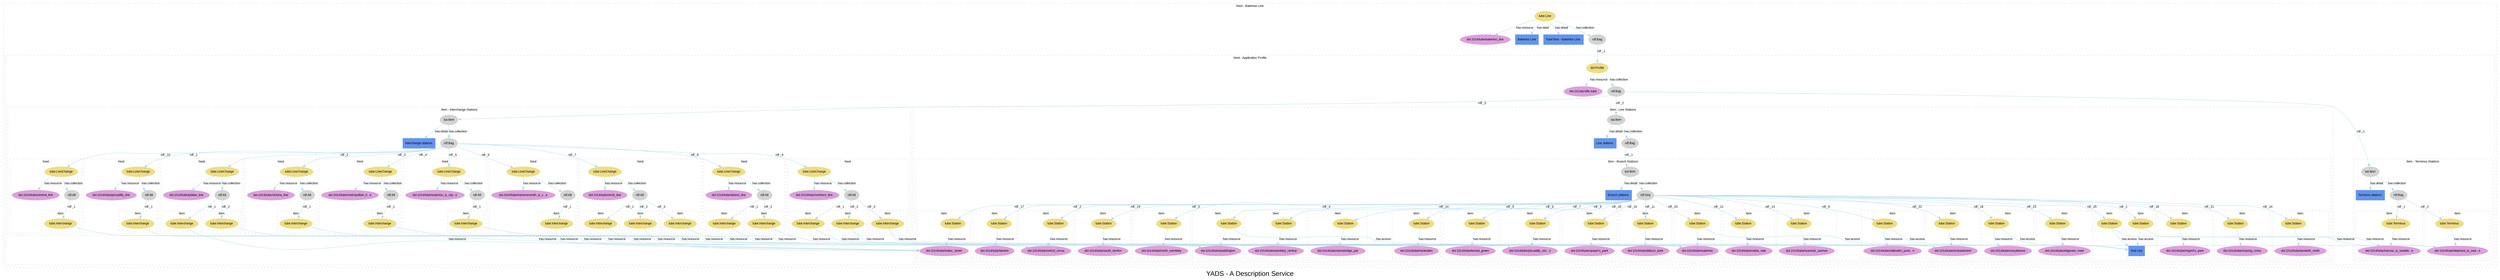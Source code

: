 
digraph yads { 



graph [

  fontname=arial, fontsize=24

  label="YADS - A Description Service"

];

node [

  fontname=arial, fontsize=11, fontcolor=black,

  style=filled, color=cornflowerblue,

];

edge [

  fontname=arial, fontsize=11, fontcolor=black,

  style=filled, color=lightblue,

];

rankdir=TB;



subgraph cluster_1 {



  style=dashed; color=lightgrey;

  fontname=arial; fontsize=11;

  fontcolor="black"; label="Nest - Bakerloo Line";



  ":_1" [label="tube:Line", color=lightgoldenrod];

  ":_1" -> "doi:1014/tube/bakerloo_line" [label="has:resource", URL="http://www2.elsevier.co.uk/~tony/1014/yads-schema-2002-04-03#resource"];



  ":_1" -> "node_2" [label="has:label", URL="http://www2.elsevier.co.uk/~tony/1014/yads-schema-2002-04-03#label"];

  ":_1" -> "node_3" [label="has:detail", URL="http://www2.elsevier.co.uk/~tony/1014/yads-schema-2002-04-03#detail"];

  ":_1" -> ":_2" [label="has:collection", URL="http://www2.elsevier.co.uk/~tony/1014/yads-schema-2002-04-03#collection"];

  ":_2" [label="rdf:Bag", color=lightgrey];

  "doi:1014/tube/bakerloo_line" [color=plum, URL="http://dx.doi.org/1014/tube/bakerloo_line"];

  "node_2" [shape=box, label="Bakerloo Line"];

  "node_3" [shape=box, label="TubeTime - Bakerloo Line."];

  ":_2" [label="rdf:Bag", color=lightgrey, URL="http://www.w3.org/1999/02/22-rdf-syntax-ns#Bag"];

  ":_2" -> ":_3" [label="rdf:_1", URL="http://www.w3.org/1999/02/22-rdf-syntax-ns#_1"];

":_3" [label="isa:Nest"]



subgraph cluster_3 {



  style=dashed; color=lightgrey;

  fontname=arial; fontsize=11;

  fontcolor="black"; label="Nest - Application Profile";



  ":_3" [label="doi:Profile", color=lightgoldenrod];

  ":_3" -> "doi:1014/profile.tube" [label="has:resource", URL="http://www2.elsevier.co.uk/~tony/1014/yads-schema-2002-04-03#resource"];



  ":_3" -> ":_4" [label="has:collection", URL="http://www2.elsevier.co.uk/~tony/1014/yads-schema-2002-04-03#collection"];

  ":_4" [label="rdf:Bag", color=lightgrey];

  "doi:1014/profile.tube" [color=plum, URL="http://dx.doi.org/1014/profile.tube"];

  ":_4" [label="rdf:Bag", color=lightgrey, URL="http://www.w3.org/1999/02/22-rdf-syntax-ns#Bag"];

  ":_4" -> ":_5" [label="rdf:_1", URL="http://www.w3.org/1999/02/22-rdf-syntax-ns#_1"];

":_5" [label="isa:Item"]

  ":_4" -> ":_9" [label="rdf:_2", URL="http://www.w3.org/1999/02/22-rdf-syntax-ns#_2"];

":_9" [label="isa:Item"]

  ":_4" -> ":_38" [label="rdf:_3", URL="http://www.w3.org/1999/02/22-rdf-syntax-ns#_3"];

":_38" [label="isa:Item"]



subgraph cluster_5 {



  style=dashed; color=lightgrey;

  fontname=arial; fontsize=11;

  fontcolor="black"; label="Item - Terminus Stations";



  ":_5" [label="isa:Item", color=lightgrey, URL="http://www2.elsevier.co.uk/~tony/1014/yads-schema-2002-04-03#Item"];

  ":_5" -> "node_5" [label="has:detail", URL="http://www2.elsevier.co.uk/~tony/1014/yads-schema-2002-04-03#detail"];

  ":_5" -> ":_6" [label="has:collection", URL="http://www2.elsevier.co.uk/~tony/1014/yads-schema-2002-04-03#collection"];

  ":_6" [label="rdf:Bag", color=lightgrey];
  "node_5" [shape=box, label="Terminus stations."];

  ":_6" [label="rdf:Bag", color=lightgrey, URL="http://www.w3.org/1999/02/22-rdf-syntax-ns#Bag"];

  ":_6" -> ":_7" [label="rdf:_1", URL="http://www.w3.org/1999/02/22-rdf-syntax-ns#_1"];

":_7" [label="isa:Item"]

  ":_6" -> ":_8" [label="rdf:_2", URL="http://www.w3.org/1999/02/22-rdf-syntax-ns#_2"];

":_8" [label="isa:Item"]



subgraph cluster_7 {



  style=dashed; color=lightgrey;

  fontname=arial; fontsize=11;

  fontcolor="black"; label="Item";



  ":_7" [label="tube:Terminus", color=lightgoldenrod];

  ":_7" -> "doi:1014/tube/harrow_&amp;_wealds...e" [label="has:resource", URL="http://www2.elsevier.co.uk/~tony/1014/yads-schema-2002-04-03#resource"];



  "doi:1014/tube/harrow_&amp;_wealds...e" [color=plum, URL="http://dx.doi.org/1014/tube/harrow_&amp;_wealdstone"];

}



subgraph cluster_8 {



  style=dashed; color=lightgrey;

  fontname=arial; fontsize=11;

  fontcolor="black"; label="Item";



  ":_8" [label="tube:Terminus", color=lightgoldenrod];

  ":_8" -> "doi:1014/tube/elephant_&amp;_cast...e" [label="has:resource", URL="http://www2.elsevier.co.uk/~tony/1014/yads-schema-2002-04-03#resource"];



  "doi:1014/tube/elephant_&amp;_cast...e" [color=plum, URL="http://dx.doi.org/1014/tube/elephant_&amp;_castle"];

}



}



subgraph cluster_9 {



  style=dashed; color=lightgrey;

  fontname=arial; fontsize=11;

  fontcolor="black"; label="Item - Line Stations";



  ":_9" [label="isa:Item", color=lightgrey, URL="http://www2.elsevier.co.uk/~tony/1014/yads-schema-2002-04-03#Item"];

  ":_9" -> "node_8" [label="has:detail", URL="http://www2.elsevier.co.uk/~tony/1014/yads-schema-2002-04-03#detail"];

  ":_9" -> ":_10" [label="has:collection", URL="http://www2.elsevier.co.uk/~tony/1014/yads-schema-2002-04-03#collection"];

  ":_10" [label="rdf:Bag", color=lightgrey];

  "node_8" [shape=box, label="Line stations."];

  ":_10" [label="rdf:Bag", color=lightgrey, URL="http://www.w3.org/1999/02/22-rdf-syntax-ns#Bag"];

  ":_10" -> ":_11" [label="rdf:_1", URL="http://www.w3.org/1999/02/22-rdf-syntax-ns#_1"];

":_11" [label="isa:Item"]



subgraph cluster_11 {



  style=dashed; color=lightgrey;

  fontname=arial; fontsize=11;

  fontcolor="black"; label="Item - Branch Stations";



  ":_11" [label="isa:Item", color=lightgrey, URL="http://www2.elsevier.co.uk/~tony/1014/yads-schema-2002-04-03#Item"];

  ":_11" -> "node_9" [label="has:detail", URL="http://www2.elsevier.co.uk/~tony/1014/yads-schema-2002-04-03#detail"];

  ":_11" -> ":_12" [label="has:collection", URL="http://www2.elsevier.co.uk/~tony/1014/yads-schema-2002-04-03#collection"];

  ":_12" [label="rdf:Seq", color=lightgrey];

  "node_9" [shape=box, label="Branch stations."];

  ":_12" [label="rdf:Seq", color=lightgrey, URL="http://www.w3.org/1999/02/22-rdf-syntax-ns#Seq"];

  ":_12" -> ":_13" [label="rdf:_1", URL="http://www.w3.org/1999/02/22-rdf-syntax-ns#_1"];

":_13" [label="isa:Item"]

  ":_12" -> ":_14" [label="rdf:_2", URL="http://www.w3.org/1999/02/22-rdf-syntax-ns#_2"];

":_14" [label="isa:Item"]

  ":_12" -> ":_15" [label="rdf:_3", URL="http://www.w3.org/1999/02/22-rdf-syntax-ns#_3"];

":_15" [label="isa:Item"]

  ":_12" -> ":_16" [label="rdf:_4", URL="http://www.w3.org/1999/02/22-rdf-syntax-ns#_4"];

":_16" [label="isa:Item"]

  ":_12" -> ":_17" [label="rdf:_5", URL="http://www.w3.org/1999/02/22-rdf-syntax-ns#_5"];

":_17" [label="isa:Item"]

  ":_12" -> ":_18" [label="rdf:_6", URL="http://www.w3.org/1999/02/22-rdf-syntax-ns#_6"];

":_18" [label="isa:Item"]

  ":_12" -> ":_19" [label="rdf:_7", URL="http://www.w3.org/1999/02/22-rdf-syntax-ns#_7"];

":_19" [label="isa:Item"]

  ":_12" -> ":_20" [label="rdf:_8", URL="http://www.w3.org/1999/02/22-rdf-syntax-ns#_8"];

":_20" [label="isa:Item"]

  ":_12" -> ":_21" [label="rdf:_9", URL="http://www.w3.org/1999/02/22-rdf-syntax-ns#_9"];

":_21" [label="isa:Item"]

  ":_12" -> ":_22" [label="rdf:_10", URL="http://www.w3.org/1999/02/22-rdf-syntax-ns#_10"];

":_22" [label="isa:Item"]

  ":_12" -> ":_23" [label="rdf:_11", URL="http://www.w3.org/1999/02/22-rdf-syntax-ns#_11"];

":_23" [label="isa:Item"]

  ":_12" -> ":_24" [label="rdf:_12", URL="http://www.w3.org/1999/02/22-rdf-syntax-ns#_12"];

":_24" [label="isa:Item"]

  ":_12" -> ":_25" [label="rdf:_13", URL="http://www.w3.org/1999/02/22-rdf-syntax-ns#_13"];

":_25" [label="isa:Item"]

  ":_12" -> ":_26" [label="rdf:_14", URL="http://www.w3.org/1999/02/22-rdf-syntax-ns#_14"];

":_26" [label="isa:Item"]

  ":_12" -> ":_27" [label="rdf:_15", URL="http://www.w3.org/1999/02/22-rdf-syntax-ns#_15"];

":_27" [label="isa:Item"]

  ":_12" -> ":_28" [label="rdf:_16", URL="http://www.w3.org/1999/02/22-rdf-syntax-ns#_16"];

":_28" [label="isa:Item"]

  ":_12" -> ":_29" [label="rdf:_17", URL="http://www.w3.org/1999/02/22-rdf-syntax-ns#_17"];

":_29" [label="isa:Item"]

  ":_12" -> ":_30" [label="rdf:_18", URL="http://www.w3.org/1999/02/22-rdf-syntax-ns#_18"];

":_30" [label="isa:Item"]

  ":_12" -> ":_31" [label="rdf:_19", URL="http://www.w3.org/1999/02/22-rdf-syntax-ns#_19"];

":_31" [label="isa:Item"]

  ":_12" -> ":_32" [label="rdf:_20", URL="http://www.w3.org/1999/02/22-rdf-syntax-ns#_20"];

":_32" [label="isa:Item"]

  ":_12" -> ":_33" [label="rdf:_21", URL="http://www.w3.org/1999/02/22-rdf-syntax-ns#_21"];

":_33" [label="isa:Item"]

  ":_12" -> ":_34" [label="rdf:_22", URL="http://www.w3.org/1999/02/22-rdf-syntax-ns#_22"];

":_34" [label="isa:Item"]

  ":_12" -> ":_35" [label="rdf:_23", URL="http://www.w3.org/1999/02/22-rdf-syntax-ns#_23"];

":_35" [label="isa:Item"]

  ":_12" -> ":_36" [label="rdf:_24", URL="http://www.w3.org/1999/02/22-rdf-syntax-ns#_24"];

":_36" [label="isa:Item"]

  ":_12" -> ":_37" [label="rdf:_25", URL="http://www.w3.org/1999/02/22-rdf-syntax-ns#_25"];

":_37" [label="isa:Item"]



subgraph cluster_13 {



  style=dashed; color=lightgrey;

  fontname=arial; fontsize=11;

  fontcolor="black"; label="Item";



  ":_13" [label="tube:Station", color=lightgoldenrod];

  ":_13" -> "doi:1014/tube/harrow_&amp;_wealds...e" [label="has:resource", URL="http://www2.elsevier.co.uk/~tony/1014/yads-schema-2002-04-03#resource"];



  ":_13" -> "node_111926293740" [label="has:access", URL="http://www2.elsevier.co.uk/~tony/1014/yads-schema-2002-04-03#access"];

  "doi:1014/tube/harrow_&amp;_wealds...e" [color=plum, URL="http://dx.doi.org/1014/tube/harrow_&amp;_wealdstone"];

  "node_111926293740" [shape=box, label="Rail Link"];

}



subgraph cluster_14 {



  style=dashed; color=lightgrey;

  fontname=arial; fontsize=11;

  fontcolor="black"; label="Item";



  ":_14" [label="tube:Station", color=lightgoldenrod];

  ":_14" -> "doi:1014/tube/kenton" [label="has:resource", URL="http://www2.elsevier.co.uk/~tony/1014/yads-schema-2002-04-03#resource"];



  "doi:1014/tube/kenton" [color=plum, URL="http://dx.doi.org/1014/tube/kenton"];

}



subgraph cluster_15 {



  style=dashed; color=lightgrey;

  fontname=arial; fontsize=11;

  fontcolor="black"; label="Item";



  ":_15" [label="tube:Station", color=lightgoldenrod];

  ":_15" -> "doi:1014/tube/south_kenton" [label="has:resource", URL="http://www2.elsevier.co.uk/~tony/1014/yads-schema-2002-04-03#resource"];



  "doi:1014/tube/south_kenton" [color=plum, URL="http://dx.doi.org/1014/tube/south_kenton"];

}



subgraph cluster_16 {



  style=dashed; color=lightgrey;

  fontname=arial; fontsize=11;

  fontcolor="black"; label="Item";



  ":_16" [label="tube:Station", color=lightgoldenrod];

  ":_16" -> "doi:1014/tube/north_wembley" [label="has:resource", URL="http://www2.elsevier.co.uk/~tony/1014/yads-schema-2002-04-03#resource"];



  "doi:1014/tube/north_wembley" [color=plum, URL="http://dx.doi.org/1014/tube/north_wembley"];

}



subgraph cluster_17 {



  style=dashed; color=lightgrey;

  fontname=arial; fontsize=11;

  fontcolor="black"; label="Item";



  ":_17" [label="tube:Station", color=lightgoldenrod];

  ":_17" -> "doi:1014/tube/wembley_central" [label="has:resource", URL="http://www2.elsevier.co.uk/~tony/1014/yads-schema-2002-04-03#resource"];



  "doi:1014/tube/wembley_central" [color=plum, URL="http://dx.doi.org/1014/tube/wembley_central"];

}



subgraph cluster_18 {



  style=dashed; color=lightgrey;

  fontname=arial; fontsize=11;

  fontcolor="black"; label="Item";



  ":_18" [label="tube:Station", color=lightgoldenrod];

  ":_18" -> "doi:1014/tube/stonebridge_par" [label="has:resource", URL="http://www2.elsevier.co.uk/~tony/1014/yads-schema-2002-04-03#resource"];



  "doi:1014/tube/stonebridge_par" [color=plum, URL="http://dx.doi.org/1014/tube/stonebridge_park"];

}



subgraph cluster_19 {



  style=dashed; color=lightgrey;

  fontname=arial; fontsize=11;

  fontcolor="black"; label="Item";



  ":_19" [label="tube:Station", color=lightgoldenrod];

  ":_19" -> "doi:1014/tube/harlesden" [label="has:resource", URL="http://www2.elsevier.co.uk/~tony/1014/yads-schema-2002-04-03#resource"];



  "doi:1014/tube/harlesden" [color=plum, URL="http://dx.doi.org/1014/tube/harlesden"];

}



subgraph cluster_20 {



  style=dashed; color=lightgrey;

  fontname=arial; fontsize=11;

  fontcolor="black"; label="Item";



  ":_20" [label="tube:Station", color=lightgoldenrod];

  ":_20" -> "doi:1014/tube/willesden_junct...n" [label="has:resource", URL="http://www2.elsevier.co.uk/~tony/1014/yads-schema-2002-04-03#resource"];



  ":_20" -> "node_111926293740" [label="has:access", URL="http://www2.elsevier.co.uk/~tony/1014/yads-schema-2002-04-03#access"];

  "doi:1014/tube/willesden_junct...n" [color=plum, URL="http://dx.doi.org/1014/tube/willesden_junction"];

  "node_111926293740" [shape=box, label="Rail Link"];

}



subgraph cluster_21 {



  style=dashed; color=lightgrey;

  fontname=arial; fontsize=11;

  fontcolor="black"; label="Item";



  ":_21" [label="tube:Station", color=lightgoldenrod];

  ":_21" -> "doi:1014/tube/kensal_green" [label="has:resource", URL="http://www2.elsevier.co.uk/~tony/1014/yads-schema-2002-04-03#resource"];



  "doi:1014/tube/kensal_green" [color=plum, URL="http://dx.doi.org/1014/tube/kensal_green"];

}



subgraph cluster_22 {



  style=dashed; color=lightgrey;

  fontname=arial; fontsize=11;

  fontcolor="black"; label="Item";



  ":_22" [label="tube:Station", color=lightgoldenrod];

  ":_22" -> "doi:1014/tube/queen's_park" [label="has:resource", URL="http://www2.elsevier.co.uk/~tony/1014/yads-schema-2002-04-03#resource"];



  "doi:1014/tube/queen's_park" [color=plum, URL="http://dx.doi.org/1014/tube/queen's_park"];

}



subgraph cluster_23 {



  style=dashed; color=lightgrey;

  fontname=arial; fontsize=11;

  fontcolor="black"; label="Item";



  ":_23" [label="tube:Station", color=lightgoldenrod];

  ":_23" -> "doi:1014/tube/kilburn_park" [label="has:resource", URL="http://www2.elsevier.co.uk/~tony/1014/yads-schema-2002-04-03#resource"];



  "doi:1014/tube/kilburn_park" [color=plum, URL="http://dx.doi.org/1014/tube/kilburn_park"];

}



subgraph cluster_24 {



  style=dashed; color=lightgrey;

  fontname=arial; fontsize=11;

  fontcolor="black"; label="Item";



  ":_24" [label="tube:Station", color=lightgoldenrod];

  ":_24" -> "doi:1014/tube/maida_vale" [label="has:resource", URL="http://www2.elsevier.co.uk/~tony/1014/yads-schema-2002-04-03#resource"];



  "doi:1014/tube/maida_vale" [color=plum, URL="http://dx.doi.org/1014/tube/maida_vale"];

}



subgraph cluster_25 {



  style=dashed; color=lightgrey;

  fontname=arial; fontsize=11;

  fontcolor="black"; label="Item";



  ":_25" [label="tube:Station", color=lightgoldenrod];

  ":_25" -> "doi:1014/tube/warwick_avenue" [label="has:resource", URL="http://www2.elsevier.co.uk/~tony/1014/yads-schema-2002-04-03#resource"];



  "doi:1014/tube/warwick_avenue" [color=plum, URL="http://dx.doi.org/1014/tube/warwick_avenue"];

}



subgraph cluster_26 {



  style=dashed; color=lightgrey;

  fontname=arial; fontsize=11;

  fontcolor="black"; label="Item";



  ":_26" [label="tube:Station", color=lightgoldenrod];

  ":_26" -> "doi:1014/tube/paddington" [label="has:resource", URL="http://www2.elsevier.co.uk/~tony/1014/yads-schema-2002-04-03#resource"];



  ":_26" -> "node_111926293740" [label="has:access", URL="http://www2.elsevier.co.uk/~tony/1014/yads-schema-2002-04-03#access"];

  "doi:1014/tube/paddington" [color=plum, URL="http://dx.doi.org/1014/tube/paddington"];

  "node_111926293740" [shape=box, label="Rail Link"];

}



subgraph cluster_27 {



  style=dashed; color=lightgrey;

  fontname=arial; fontsize=11;

  fontcolor="black"; label="Item";



  ":_27" [label="tube:Station", color=lightgoldenrod];

  ":_27" -> "doi:1014/tube/edgware_road" [label="has:resource", URL="http://www2.elsevier.co.uk/~tony/1014/yads-schema-2002-04-03#resource"];



  "doi:1014/tube/edgware_road" [color=plum, URL="http://dx.doi.org/1014/tube/edgware_road"];

}



subgraph cluster_28 {



  style=dashed; color=lightgrey;

  fontname=arial; fontsize=11;

  fontcolor="black"; label="Item";



  ":_28" [label="tube:Station", color=lightgoldenrod];

  ":_28" -> "doi:1014/tube/marylebone" [label="has:resource", URL="http://www2.elsevier.co.uk/~tony/1014/yads-schema-2002-04-03#resource"];



  ":_28" -> "node_111926293740" [label="has:access", URL="http://www2.elsevier.co.uk/~tony/1014/yads-schema-2002-04-03#access"];

  "doi:1014/tube/marylebone" [color=plum, URL="http://dx.doi.org/1014/tube/marylebone"];

  "node_111926293740" [shape=box, label="Rail Link"];

}



subgraph cluster_29 {



  style=dashed; color=lightgrey;

  fontname=arial; fontsize=11;

  fontcolor="black"; label="Item";



  ":_29" [label="tube:Station", color=lightgoldenrod];

  ":_29" -> "doi:1014/tube/baker_street" [label="has:resource", URL="http://www2.elsevier.co.uk/~tony/1014/yads-schema-2002-04-03#resource"];



  "doi:1014/tube/baker_street" [color=plum, URL="http://dx.doi.org/1014/tube/baker_street"];

}



subgraph cluster_30 {



  style=dashed; color=lightgrey;

  fontname=arial; fontsize=11;

  fontcolor="black"; label="Item";



  ":_30" [label="tube:Station", color=lightgoldenrod];

  ":_30" -> "doi:1014/tube/regent's_park" [label="has:resource", URL="http://www2.elsevier.co.uk/~tony/1014/yads-schema-2002-04-03#resource"];



  "doi:1014/tube/regent's_park" [color=plum, URL="http://dx.doi.org/1014/tube/regent's_park"];

}



subgraph cluster_31 {



  style=dashed; color=lightgrey;

  fontname=arial; fontsize=11;

  fontcolor="black"; label="Item";



  ":_31" [label="tube:Station", color=lightgoldenrod];

  ":_31" -> "doi:1014/tube/oxford_circus" [label="has:resource", URL="http://www2.elsevier.co.uk/~tony/1014/yads-schema-2002-04-03#resource"];



  "doi:1014/tube/oxford_circus" [color=plum, URL="http://dx.doi.org/1014/tube/oxford_circus"];

}



subgraph cluster_32 {



  style=dashed; color=lightgrey;

  fontname=arial; fontsize=11;

  fontcolor="black"; label="Item";



  ":_32" [label="tube:Station", color=lightgoldenrod];

  ":_32" -> "doi:1014/tube/piccadilly_circ...s" [label="has:resource", URL="http://www2.elsevier.co.uk/~tony/1014/yads-schema-2002-04-03#resource"];



  "doi:1014/tube/piccadilly_circ...s" [color=plum, URL="http://dx.doi.org/1014/tube/piccadilly_circus"];

}



subgraph cluster_33 {



  style=dashed; color=lightgrey;

  fontname=arial; fontsize=11;

  fontcolor="black"; label="Item";



  ":_33" [label="tube:Station", color=lightgoldenrod];

  ":_33" -> "doi:1014/tube/charing_cross" [label="has:resource", URL="http://www2.elsevier.co.uk/~tony/1014/yads-schema-2002-04-03#resource"];



  "doi:1014/tube/charing_cross" [color=plum, URL="http://dx.doi.org/1014/tube/charing_cross"];

}



subgraph cluster_34 {



  style=dashed; color=lightgrey;

  fontname=arial; fontsize=11;

  fontcolor="black"; label="Item";



  ":_34" [label="tube:Station", color=lightgoldenrod];

  ":_34" -> "doi:1014/tube/embankment" [label="has:resource", URL="http://www2.elsevier.co.uk/~tony/1014/yads-schema-2002-04-03#resource"];



  "doi:1014/tube/embankment" [color=plum, URL="http://dx.doi.org/1014/tube/embankment"];

}



subgraph cluster_35 {



  style=dashed; color=lightgrey;

  fontname=arial; fontsize=11;

  fontcolor="black"; label="Item";



  ":_35" [label="tube:Station", color=lightgoldenrod];

  ":_35" -> "doi:1014/tube/waterloo" [label="has:resource", URL="http://www2.elsevier.co.uk/~tony/1014/yads-schema-2002-04-03#resource"];



  ":_35" -> "node_111926293740" [label="has:access", URL="http://www2.elsevier.co.uk/~tony/1014/yads-schema-2002-04-03#access"];

  "doi:1014/tube/waterloo" [color=plum, URL="http://dx.doi.org/1014/tube/waterloo"];

  "node_111926293740" [shape=box, label="Rail Link"];

}



subgraph cluster_36 {



  style=dashed; color=lightgrey;

  fontname=arial; fontsize=11;

  fontcolor="black"; label="Item";



  ":_36" [label="tube:Station", color=lightgoldenrod];

  ":_36" -> "doi:1014/tube/lambeth_north" [label="has:resource", URL="http://www2.elsevier.co.uk/~tony/1014/yads-schema-2002-04-03#resource"];



  "doi:1014/tube/lambeth_north" [color=plum, URL="http://dx.doi.org/1014/tube/lambeth_north"];

}



subgraph cluster_37 {



  style=dashed; color=lightgrey;

  fontname=arial; fontsize=11;

  fontcolor="black"; label="Item";



  ":_37" [label="tube:Station", color=lightgoldenrod];

  ":_37" -> "doi:1014/tube/elephant_&amp;_cast...e" [label="has:resource", URL="http://www2.elsevier.co.uk/~tony/1014/yads-schema-2002-04-03#resource"];



  ":_37" -> "node_111926293740" [label="has:access", URL="http://www2.elsevier.co.uk/~tony/1014/yads-schema-2002-04-03#access"];

  "doi:1014/tube/elephant_&amp;_cast...e" [color=plum, URL="http://dx.doi.org/1014/tube/elephant_&amp;_castle"];

  "node_111926293740" [shape=box, label="Rail Link"];

}



}



}



subgraph cluster_38 {



  style=dashed; color=lightgrey;

  fontname=arial; fontsize=11;

  fontcolor="black"; label="Item - Interchange Stations";



  ":_38" [label="isa:Item", color=lightgrey, URL="http://www2.elsevier.co.uk/~tony/1014/yads-schema-2002-04-03#Item"];

  ":_38" -> "node_41" [label="has:detail", URL="http://www2.elsevier.co.uk/~tony/1014/yads-schema-2002-04-03#detail"];

  ":_38" -> ":_39" [label="has:collection", URL="http://www2.elsevier.co.uk/~tony/1014/yads-schema-2002-04-03#collection"];

  ":_39" [label="rdf:Bag", color=lightgrey];

  "node_41" [shape=box, label="Interchange stations."];

  ":_39" [label="rdf:Bag", color=lightgrey, URL="http://www.w3.org/1999/02/22-rdf-syntax-ns#Bag"];

  ":_39" -> ":_40" [label="rdf:_1", URL="http://www.w3.org/1999/02/22-rdf-syntax-ns#_1"];

":_40" [label="isa:Nest"]

  ":_39" -> ":_43" [label="rdf:_2", URL="http://www.w3.org/1999/02/22-rdf-syntax-ns#_2"];

":_43" [label="isa:Nest"]

  ":_39" -> ":_47" [label="rdf:_3", URL="http://www.w3.org/1999/02/22-rdf-syntax-ns#_3"];

":_47" [label="isa:Nest"]

  ":_39" -> ":_50" [label="rdf:_4", URL="http://www.w3.org/1999/02/22-rdf-syntax-ns#_4"];

":_50" [label="isa:Nest"]

  ":_39" -> ":_53" [label="rdf:_5", URL="http://www.w3.org/1999/02/22-rdf-syntax-ns#_5"];

":_53" [label="isa:Nest"]

  ":_39" -> ":_56" [label="rdf:_6", URL="http://www.w3.org/1999/02/22-rdf-syntax-ns#_6"];

":_56" [label="isa:Nest"]

  ":_39" -> ":_59" [label="rdf:_7", URL="http://www.w3.org/1999/02/22-rdf-syntax-ns#_7"];

":_59" [label="isa:Nest"]

  ":_39" -> ":_64" [label="rdf:_8", URL="http://www.w3.org/1999/02/22-rdf-syntax-ns#_8"];

":_64" [label="isa:Nest"]

  ":_39" -> ":_68" [label="rdf:_9", URL="http://www.w3.org/1999/02/22-rdf-syntax-ns#_9"];

":_68" [label="isa:Nest"]

  ":_39" -> ":_73" [label="rdf:_10", URL="http://www.w3.org/1999/02/22-rdf-syntax-ns#_10"];

":_73" [label="isa:Nest"]



subgraph cluster_40 {



  style=dashed; color=lightgrey;

  fontname=arial; fontsize=11;

  fontcolor="black"; label="Nest";



  ":_40" [label="tube:LineChange", color=lightgoldenrod];

  ":_40" -> "doi:1014/tube/piccadilly_line" [label="has:resource", URL="http://www2.elsevier.co.uk/~tony/1014/yads-schema-2002-04-03#resource"];

  ":_40" -> ":_41" [label="has:collection", URL="http://www2.elsevier.co.uk/~tony/1014/yads-schema-2002-04-03#collection"];

  ":_41" [label="rdf:Alt", color=lightgrey];



  "doi:1014/tube/piccadilly_line" [color=plum, URL="http://dx.doi.org/1014/tube/piccadilly_line"];

  ":_41" [label="rdf:Alt", color=lightgrey, URL="http://www.w3.org/1999/02/22-rdf-syntax-ns#Alt"];

  ":_41" -> ":_42" [label="rdf:_1", URL="http://www.w3.org/1999/02/22-rdf-syntax-ns#_1"];

":_42" [label="isa:Item"]



subgraph cluster_42 {



  style=dashed; color=lightgrey;

  fontname=arial; fontsize=11;

  fontcolor="black"; label="Item";



  ":_42" [label="tube:Interchange", color=lightgoldenrod];

  ":_42" -> "doi:1014/tube/piccadilly_circ...s" [label="has:resource", URL="http://www2.elsevier.co.uk/~tony/1014/yads-schema-2002-04-03#resource"];



  "doi:1014/tube/piccadilly_circ...s" [color=plum, URL="http://dx.doi.org/1014/tube/piccadilly_circus"];

}



}



subgraph cluster_43 {



  style=dashed; color=lightgrey;

  fontname=arial; fontsize=11;

  fontcolor="black"; label="Nest";



  ":_43" [label="tube:LineChange", color=lightgoldenrod];

  ":_43" -> "doi:1014/tube/jubilee_line" [label="has:resource", URL="http://www2.elsevier.co.uk/~tony/1014/yads-schema-2002-04-03#resource"];

  ":_43" -> ":_44" [label="has:collection", URL="http://www2.elsevier.co.uk/~tony/1014/yads-schema-2002-04-03#collection"];

  ":_44" [label="rdf:Alt", color=lightgrey];



  "doi:1014/tube/jubilee_line" [color=plum, URL="http://dx.doi.org/1014/tube/jubilee_line"];

  ":_44" [label="rdf:Alt", color=lightgrey, URL="http://www.w3.org/1999/02/22-rdf-syntax-ns#Alt"];

  ":_44" -> ":_45" [label="rdf:_1", URL="http://www.w3.org/1999/02/22-rdf-syntax-ns#_1"];

":_45" [label="isa:Item"]

  ":_44" -> ":_46" [label="rdf:_2", URL="http://www.w3.org/1999/02/22-rdf-syntax-ns#_2"];

":_46" [label="isa:Item"]



subgraph cluster_45 {



  style=dashed; color=lightgrey;

  fontname=arial; fontsize=11;

  fontcolor="black"; label="Item";



  ":_45" [label="tube:Interchange", color=lightgoldenrod];

  ":_45" -> "doi:1014/tube/baker_street" [label="has:resource", URL="http://www2.elsevier.co.uk/~tony/1014/yads-schema-2002-04-03#resource"];



  "doi:1014/tube/baker_street" [color=plum, URL="http://dx.doi.org/1014/tube/baker_street"];

}



subgraph cluster_46 {



  style=dashed; color=lightgrey;

  fontname=arial; fontsize=11;

  fontcolor="black"; label="Item";



  ":_46" [label="tube:Interchange", color=lightgoldenrod];

  ":_46" -> "doi:1014/tube/waterloo" [label="has:resource", URL="http://www2.elsevier.co.uk/~tony/1014/yads-schema-2002-04-03#resource"];



  "doi:1014/tube/waterloo" [color=plum, URL="http://dx.doi.org/1014/tube/waterloo"];

}



}



subgraph cluster_47 {



  style=dashed; color=lightgrey;

  fontname=arial; fontsize=11;

  fontcolor="black"; label="Nest";



  ":_47" [label="tube:LineChange", color=lightgoldenrod];

  ":_47" -> "doi:1014/tube/victoria_line" [label="has:resource", URL="http://www2.elsevier.co.uk/~tony/1014/yads-schema-2002-04-03#resource"];

  ":_47" -> ":_48" [label="has:collection", URL="http://www2.elsevier.co.uk/~tony/1014/yads-schema-2002-04-03#collection"];

  ":_48" [label="rdf:Alt", color=lightgrey];



  "doi:1014/tube/victoria_line" [color=plum, URL="http://dx.doi.org/1014/tube/victoria_line"];

  ":_48" [label="rdf:Alt", color=lightgrey, URL="http://www.w3.org/1999/02/22-rdf-syntax-ns#Alt"];

  ":_48" -> ":_49" [label="rdf:_1", URL="http://www.w3.org/1999/02/22-rdf-syntax-ns#_1"];

":_49" [label="isa:Item"]



subgraph cluster_49 {



  style=dashed; color=lightgrey;

  fontname=arial; fontsize=11;

  fontcolor="black"; label="Item";



  ":_49" [label="tube:Interchange", color=lightgoldenrod];

  ":_49" -> "doi:1014/tube/oxford_circus" [label="has:resource", URL="http://www2.elsevier.co.uk/~tony/1014/yads-schema-2002-04-03#resource"];



  "doi:1014/tube/oxford_circus" [color=plum, URL="http://dx.doi.org/1014/tube/oxford_circus"];

}



}



subgraph cluster_50 {



  style=dashed; color=lightgrey;

  fontname=arial; fontsize=11;

  fontcolor="black"; label="Nest";



  ":_50" [label="tube:LineChange", color=lightgoldenrod];

  ":_50" -> "doi:1014/tube/metropolitan_li...e" [label="has:resource", URL="http://www2.elsevier.co.uk/~tony/1014/yads-schema-2002-04-03#resource"];

  ":_50" -> ":_51" [label="has:collection", URL="http://www2.elsevier.co.uk/~tony/1014/yads-schema-2002-04-03#collection"];

  ":_51" [label="rdf:Alt", color=lightgrey];



  "doi:1014/tube/metropolitan_li...e" [color=plum, URL="http://dx.doi.org/1014/tube/metropolitan_line"];

  ":_51" [label="rdf:Alt", color=lightgrey, URL="http://www.w3.org/1999/02/22-rdf-syntax-ns#Alt"];

  ":_51" -> ":_52" [label="rdf:_1", URL="http://www.w3.org/1999/02/22-rdf-syntax-ns#_1"];

":_52" [label="isa:Item"]



subgraph cluster_52 {



  style=dashed; color=lightgrey;

  fontname=arial; fontsize=11;

  fontcolor="black"; label="Item";



  ":_52" [label="tube:Interchange", color=lightgoldenrod];

  ":_52" -> "doi:1014/tube/baker_street" [label="has:resource", URL="http://www2.elsevier.co.uk/~tony/1014/yads-schema-2002-04-03#resource"];



  "doi:1014/tube/baker_street" [color=plum, URL="http://dx.doi.org/1014/tube/baker_street"];

}



}



subgraph cluster_53 {



  style=dashed; color=lightgrey;

  fontname=arial; fontsize=11;

  fontcolor="black"; label="Nest";



  ":_53" [label="tube:LineChange", color=lightgoldenrod];

  ":_53" -> "doi:1014/tube/waterloo_&amp;_city...e" [label="has:resource", URL="http://www2.elsevier.co.uk/~tony/1014/yads-schema-2002-04-03#resource"];

  ":_53" -> ":_54" [label="has:collection", URL="http://www2.elsevier.co.uk/~tony/1014/yads-schema-2002-04-03#collection"];

  ":_54" [label="rdf:Alt", color=lightgrey];



  "doi:1014/tube/waterloo_&amp;_city...e" [color=plum, URL="http://dx.doi.org/1014/tube/waterloo_&amp;_city_line"];

  ":_54" [label="rdf:Alt", color=lightgrey, URL="http://www.w3.org/1999/02/22-rdf-syntax-ns#Alt"];

  ":_54" -> ":_55" [label="rdf:_1", URL="http://www.w3.org/1999/02/22-rdf-syntax-ns#_1"];

":_55" [label="isa:Item"]



subgraph cluster_55 {



  style=dashed; color=lightgrey;

  fontname=arial; fontsize=11;

  fontcolor="black"; label="Item";



  ":_55" [label="tube:Interchange", color=lightgoldenrod];

  ":_55" -> "doi:1014/tube/waterloo" [label="has:resource", URL="http://www2.elsevier.co.uk/~tony/1014/yads-schema-2002-04-03#resource"];



  "doi:1014/tube/waterloo" [color=plum, URL="http://dx.doi.org/1014/tube/waterloo"];

}



}



subgraph cluster_56 {



  style=dashed; color=lightgrey;

  fontname=arial; fontsize=11;

  fontcolor="black"; label="Nest";



  ":_56" [label="tube:LineChange", color=lightgoldenrod];

  ":_56" -> "doi:1014/tube/hammersmith_&amp;_c...e" [label="has:resource", URL="http://www2.elsevier.co.uk/~tony/1014/yads-schema-2002-04-03#resource"];

  ":_56" -> ":_57" [label="has:collection", URL="http://www2.elsevier.co.uk/~tony/1014/yads-schema-2002-04-03#collection"];

  ":_57" [label="rdf:Alt", color=lightgrey];



  "doi:1014/tube/hammersmith_&amp;_c...e" [color=plum, URL="http://dx.doi.org/1014/tube/hammersmith_&amp;_city_line"];

  ":_57" [label="rdf:Alt", color=lightgrey, URL="http://www.w3.org/1999/02/22-rdf-syntax-ns#Alt"];

  ":_57" -> ":_58" [label="rdf:_1", URL="http://www.w3.org/1999/02/22-rdf-syntax-ns#_1"];

":_58" [label="isa:Item"]



subgraph cluster_58 {



  style=dashed; color=lightgrey;

  fontname=arial; fontsize=11;

  fontcolor="black"; label="Item";



  ":_58" [label="tube:Interchange", color=lightgoldenrod];

  ":_58" -> "doi:1014/tube/baker_street" [label="has:resource", URL="http://www2.elsevier.co.uk/~tony/1014/yads-schema-2002-04-03#resource"];



  "doi:1014/tube/baker_street" [color=plum, URL="http://dx.doi.org/1014/tube/baker_street"];

}



}



subgraph cluster_59 {



  style=dashed; color=lightgrey;

  fontname=arial; fontsize=11;

  fontcolor="black"; label="Nest";



  ":_59" [label="tube:LineChange", color=lightgoldenrod];

  ":_59" -> "doi:1014/tube/circle_line" [label="has:resource", URL="http://www2.elsevier.co.uk/~tony/1014/yads-schema-2002-04-03#resource"];

  ":_59" -> ":_60" [label="has:collection", URL="http://www2.elsevier.co.uk/~tony/1014/yads-schema-2002-04-03#collection"];

  ":_60" [label="rdf:Alt", color=lightgrey];



  "doi:1014/tube/circle_line" [color=plum, URL="http://dx.doi.org/1014/tube/circle_line"];

  ":_60" [label="rdf:Alt", color=lightgrey, URL="http://www.w3.org/1999/02/22-rdf-syntax-ns#Alt"];

  ":_60" -> ":_61" [label="rdf:_1", URL="http://www.w3.org/1999/02/22-rdf-syntax-ns#_1"];

":_61" [label="isa:Item"]

  ":_60" -> ":_62" [label="rdf:_2", URL="http://www.w3.org/1999/02/22-rdf-syntax-ns#_2"];

":_62" [label="isa:Item"]

  ":_60" -> ":_63" [label="rdf:_3", URL="http://www.w3.org/1999/02/22-rdf-syntax-ns#_3"];

":_63" [label="isa:Item"]



subgraph cluster_61 {



  style=dashed; color=lightgrey;

  fontname=arial; fontsize=11;

  fontcolor="black"; label="Item";



  ":_61" [label="tube:Interchange", color=lightgoldenrod];

  ":_61" -> "doi:1014/tube/paddington" [label="has:resource", URL="http://www2.elsevier.co.uk/~tony/1014/yads-schema-2002-04-03#resource"];



  "doi:1014/tube/paddington" [color=plum, URL="http://dx.doi.org/1014/tube/paddington"];

}



subgraph cluster_62 {



  style=dashed; color=lightgrey;

  fontname=arial; fontsize=11;

  fontcolor="black"; label="Item";



  ":_62" [label="tube:Interchange", color=lightgoldenrod];

  ":_62" -> "doi:1014/tube/baker_street" [label="has:resource", URL="http://www2.elsevier.co.uk/~tony/1014/yads-schema-2002-04-03#resource"];



  "doi:1014/tube/baker_street" [color=plum, URL="http://dx.doi.org/1014/tube/baker_street"];

}



subgraph cluster_63 {



  style=dashed; color=lightgrey;

  fontname=arial; fontsize=11;

  fontcolor="black"; label="Item";



  ":_63" [label="tube:Interchange", color=lightgoldenrod];

  ":_63" -> "doi:1014/tube/embankment" [label="has:resource", URL="http://www2.elsevier.co.uk/~tony/1014/yads-schema-2002-04-03#resource"];



  "doi:1014/tube/embankment" [color=plum, URL="http://dx.doi.org/1014/tube/embankment"];

}



}



subgraph cluster_64 {



  style=dashed; color=lightgrey;

  fontname=arial; fontsize=11;

  fontcolor="black"; label="Nest";



  ":_64" [label="tube:LineChange", color=lightgoldenrod];

  ":_64" -> "doi:1014/tube/district_line" [label="has:resource", URL="http://www2.elsevier.co.uk/~tony/1014/yads-schema-2002-04-03#resource"];

  ":_64" -> ":_65" [label="has:collection", URL="http://www2.elsevier.co.uk/~tony/1014/yads-schema-2002-04-03#collection"];

  ":_65" [label="rdf:Alt", color=lightgrey];



  "doi:1014/tube/district_line" [color=plum, URL="http://dx.doi.org/1014/tube/district_line"];

  ":_65" [label="rdf:Alt", color=lightgrey, URL="http://www.w3.org/1999/02/22-rdf-syntax-ns#Alt"];

  ":_65" -> ":_66" [label="rdf:_1", URL="http://www.w3.org/1999/02/22-rdf-syntax-ns#_1"];

":_66" [label="isa:Item"]

  ":_65" -> ":_67" [label="rdf:_2", URL="http://www.w3.org/1999/02/22-rdf-syntax-ns#_2"];

":_67" [label="isa:Item"]



subgraph cluster_66 {



  style=dashed; color=lightgrey;

  fontname=arial; fontsize=11;

  fontcolor="black"; label="Item";



  ":_66" [label="tube:Interchange", color=lightgoldenrod];

  ":_66" -> "doi:1014/tube/paddington" [label="has:resource", URL="http://www2.elsevier.co.uk/~tony/1014/yads-schema-2002-04-03#resource"];



  "doi:1014/tube/paddington" [color=plum, URL="http://dx.doi.org/1014/tube/paddington"];

}



subgraph cluster_67 {



  style=dashed; color=lightgrey;

  fontname=arial; fontsize=11;

  fontcolor="black"; label="Item";



  ":_67" [label="tube:Interchange", color=lightgoldenrod];

  ":_67" -> "doi:1014/tube/embankment" [label="has:resource", URL="http://www2.elsevier.co.uk/~tony/1014/yads-schema-2002-04-03#resource"];



  "doi:1014/tube/embankment" [color=plum, URL="http://dx.doi.org/1014/tube/embankment"];

}



}



subgraph cluster_68 {



  style=dashed; color=lightgrey;

  fontname=arial; fontsize=11;

  fontcolor="black"; label="Nest";



  ":_68" [label="tube:LineChange", color=lightgoldenrod];

  ":_68" -> "doi:1014/tube/northern_line" [label="has:resource", URL="http://www2.elsevier.co.uk/~tony/1014/yads-schema-2002-04-03#resource"];

  ":_68" -> ":_69" [label="has:collection", URL="http://www2.elsevier.co.uk/~tony/1014/yads-schema-2002-04-03#collection"];

  ":_69" [label="rdf:Alt", color=lightgrey];



  "doi:1014/tube/northern_line" [color=plum, URL="http://dx.doi.org/1014/tube/northern_line"];

  ":_69" [label="rdf:Alt", color=lightgrey, URL="http://www.w3.org/1999/02/22-rdf-syntax-ns#Alt"];

  ":_69" -> ":_70" [label="rdf:_1", URL="http://www.w3.org/1999/02/22-rdf-syntax-ns#_1"];

":_70" [label="isa:Item"]

  ":_69" -> ":_71" [label="rdf:_2", URL="http://www.w3.org/1999/02/22-rdf-syntax-ns#_2"];

":_71" [label="isa:Item"]

  ":_69" -> ":_72" [label="rdf:_3", URL="http://www.w3.org/1999/02/22-rdf-syntax-ns#_3"];

":_72" [label="isa:Item"]



subgraph cluster_70 {



  style=dashed; color=lightgrey;

  fontname=arial; fontsize=11;

  fontcolor="black"; label="Item";



  ":_70" [label="tube:Interchange", color=lightgoldenrod];

  ":_70" -> "doi:1014/tube/embankment" [label="has:resource", URL="http://www2.elsevier.co.uk/~tony/1014/yads-schema-2002-04-03#resource"];



  "doi:1014/tube/embankment" [color=plum, URL="http://dx.doi.org/1014/tube/embankment"];

}



subgraph cluster_71 {



  style=dashed; color=lightgrey;

  fontname=arial; fontsize=11;

  fontcolor="black"; label="Item";



  ":_71" [label="tube:Interchange", color=lightgoldenrod];

  ":_71" -> "doi:1014/tube/waterloo" [label="has:resource", URL="http://www2.elsevier.co.uk/~tony/1014/yads-schema-2002-04-03#resource"];



  "doi:1014/tube/waterloo" [color=plum, URL="http://dx.doi.org/1014/tube/waterloo"];

}



subgraph cluster_72 {



  style=dashed; color=lightgrey;

  fontname=arial; fontsize=11;

  fontcolor="black"; label="Item";



  ":_72" [label="tube:Interchange", color=lightgoldenrod];

  ":_72" -> "doi:1014/tube/elephant_&amp;_cast...e" [label="has:resource", URL="http://www2.elsevier.co.uk/~tony/1014/yads-schema-2002-04-03#resource"];



  "doi:1014/tube/elephant_&amp;_cast...e" [color=plum, URL="http://dx.doi.org/1014/tube/elephant_&amp;_castle"];

}



}



subgraph cluster_73 {



  style=dashed; color=lightgrey;

  fontname=arial; fontsize=11;

  fontcolor="black"; label="Nest";



  ":_73" [label="tube:LineChange", color=lightgoldenrod];

  ":_73" -> "doi:1014/tube/central_line" [label="has:resource", URL="http://www2.elsevier.co.uk/~tony/1014/yads-schema-2002-04-03#resource"];

  ":_73" -> ":_74" [label="has:collection", URL="http://www2.elsevier.co.uk/~tony/1014/yads-schema-2002-04-03#collection"];

  ":_74" [label="rdf:Alt", color=lightgrey];



  "doi:1014/tube/central_line" [color=plum, URL="http://dx.doi.org/1014/tube/central_line"];

  ":_74" [label="rdf:Alt", color=lightgrey, URL="http://www.w3.org/1999/02/22-rdf-syntax-ns#Alt"];

  ":_74" -> ":_75" [label="rdf:_1", URL="http://www.w3.org/1999/02/22-rdf-syntax-ns#_1"];

":_75" [label="isa:Item"]



subgraph cluster_75 {



  style=dashed; color=lightgrey;

  fontname=arial; fontsize=11;

  fontcolor="black"; label="Item";



  ":_75" [label="tube:Interchange", color=lightgoldenrod];

  ":_75" -> "doi:1014/tube/oxford_circus" [label="has:resource", URL="http://www2.elsevier.co.uk/~tony/1014/yads-schema-2002-04-03#resource"];



  "doi:1014/tube/oxford_circus" [color=plum, URL="http://dx.doi.org/1014/tube/oxford_circus"];

}



}



}



}



}



}

